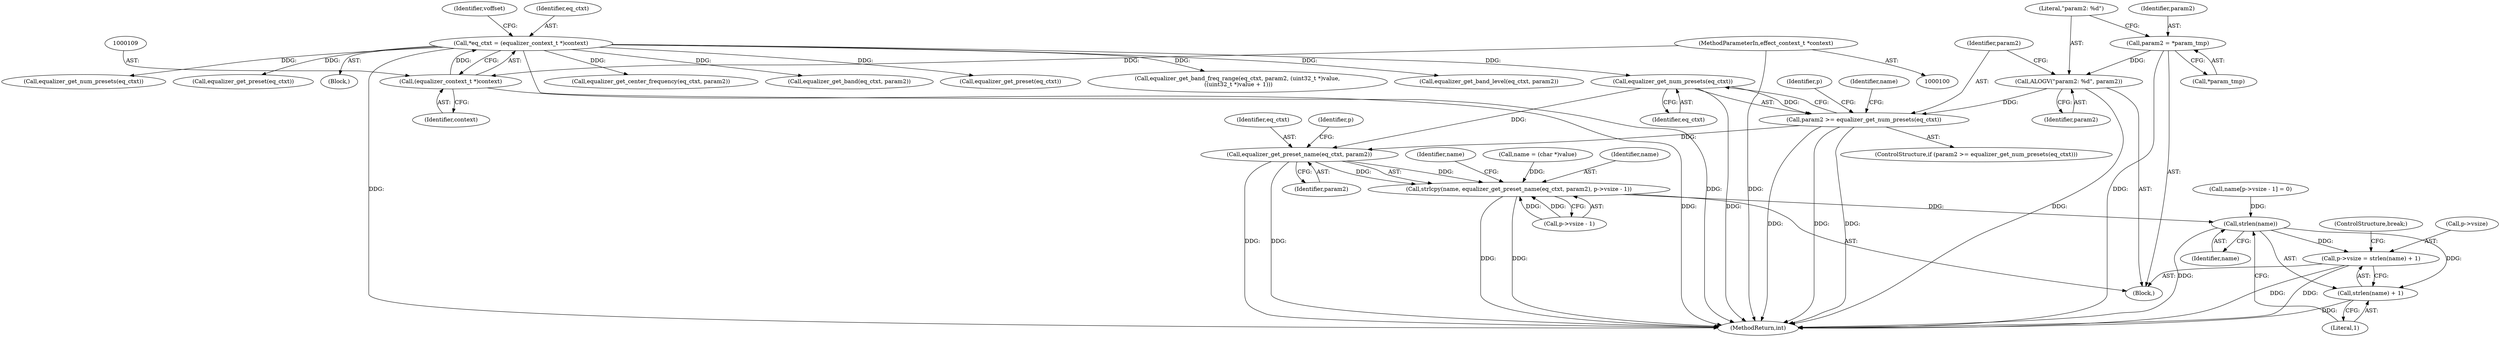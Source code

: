 digraph "0_Android_d72ea85c78a1a68bf99fd5804ad9784b4102fe57@pointer" {
"1000567" [label="(Call,equalizer_get_preset_name(eq_ctxt, param2))"];
"1000550" [label="(Call,equalizer_get_num_presets(eq_ctxt))"];
"1000106" [label="(Call,*eq_ctxt = (equalizer_context_t *)context)"];
"1000108" [label="(Call,(equalizer_context_t *)context)"];
"1000101" [label="(MethodParameterIn,effect_context_t *context)"];
"1000548" [label="(Call,param2 >= equalizer_get_num_presets(eq_ctxt))"];
"1000544" [label="(Call,ALOGV(\"param2: %d\", param2))"];
"1000540" [label="(Call,param2 = *param_tmp)"];
"1000565" [label="(Call,strlcpy(name, equalizer_get_preset_name(eq_ctxt, param2), p->vsize - 1))"];
"1000589" [label="(Call,strlen(name))"];
"1000584" [label="(Call,p->vsize = strlen(name) + 1)"];
"1000588" [label="(Call,strlen(name) + 1)"];
"1000551" [label="(Identifier,eq_ctxt)"];
"1000590" [label="(Identifier,name)"];
"1000560" [label="(Call,name = (char *)value)"];
"1000113" [label="(Identifier,voffset)"];
"1000438" [label="(Call,equalizer_get_center_frequency(eq_ctxt, param2))"];
"1000540" [label="(Call,param2 = *param_tmp)"];
"1000567" [label="(Call,equalizer_get_preset_name(eq_ctxt, param2))"];
"1000575" [label="(Call,name[p->vsize - 1] = 0)"];
"1000565" [label="(Call,strlcpy(name, equalizer_get_preset_name(eq_ctxt, param2), p->vsize - 1))"];
"1000566" [label="(Identifier,name)"];
"1000547" [label="(ControlStructure,if (param2 >= equalizer_get_num_presets(eq_ctxt)))"];
"1000548" [label="(Call,param2 >= equalizer_get_num_presets(eq_ctxt))"];
"1000504" [label="(Call,equalizer_get_band(eq_ctxt, param2))"];
"1000555" [label="(Identifier,p)"];
"1000561" [label="(Identifier,name)"];
"1000577" [label="(Identifier,name)"];
"1000588" [label="(Call,strlen(name) + 1)"];
"1000542" [label="(Call,*param_tmp)"];
"1000570" [label="(Call,p->vsize - 1)"];
"1000569" [label="(Identifier,param2)"];
"1000589" [label="(Call,strlen(name))"];
"1000610" [label="(Call,equalizer_get_preset(eq_ctxt))"];
"1000549" [label="(Identifier,param2)"];
"1000550" [label="(Call,equalizer_get_num_presets(eq_ctxt))"];
"1000592" [label="(ControlStructure,break;)"];
"1000572" [label="(Identifier,p)"];
"1000318" [label="(Block,)"];
"1000108" [label="(Call,(equalizer_context_t *)context)"];
"1000477" [label="(Call,equalizer_get_band_freq_range(eq_ctxt, param2, (uint32_t *)value,\n ((uint32_t *)value + 1)))"];
"1000394" [label="(Call,equalizer_get_band_level(eq_ctxt, param2))"];
"1000533" [label="(Call,equalizer_get_num_presets(eq_ctxt))"];
"1000519" [label="(Call,equalizer_get_preset(eq_ctxt))"];
"1000651" [label="(MethodReturn,int)"];
"1000544" [label="(Call,ALOGV(\"param2: %d\", param2))"];
"1000106" [label="(Call,*eq_ctxt = (equalizer_context_t *)context)"];
"1000585" [label="(Call,p->vsize)"];
"1000101" [label="(MethodParameterIn,effect_context_t *context)"];
"1000568" [label="(Identifier,eq_ctxt)"];
"1000545" [label="(Literal,\"param2: %d\")"];
"1000110" [label="(Identifier,context)"];
"1000546" [label="(Identifier,param2)"];
"1000107" [label="(Identifier,eq_ctxt)"];
"1000584" [label="(Call,p->vsize = strlen(name) + 1)"];
"1000104" [label="(Block,)"];
"1000591" [label="(Literal,1)"];
"1000541" [label="(Identifier,param2)"];
"1000567" -> "1000565"  [label="AST: "];
"1000567" -> "1000569"  [label="CFG: "];
"1000568" -> "1000567"  [label="AST: "];
"1000569" -> "1000567"  [label="AST: "];
"1000572" -> "1000567"  [label="CFG: "];
"1000567" -> "1000651"  [label="DDG: "];
"1000567" -> "1000651"  [label="DDG: "];
"1000567" -> "1000565"  [label="DDG: "];
"1000567" -> "1000565"  [label="DDG: "];
"1000550" -> "1000567"  [label="DDG: "];
"1000548" -> "1000567"  [label="DDG: "];
"1000550" -> "1000548"  [label="AST: "];
"1000550" -> "1000551"  [label="CFG: "];
"1000551" -> "1000550"  [label="AST: "];
"1000548" -> "1000550"  [label="CFG: "];
"1000550" -> "1000651"  [label="DDG: "];
"1000550" -> "1000548"  [label="DDG: "];
"1000106" -> "1000550"  [label="DDG: "];
"1000106" -> "1000104"  [label="AST: "];
"1000106" -> "1000108"  [label="CFG: "];
"1000107" -> "1000106"  [label="AST: "];
"1000108" -> "1000106"  [label="AST: "];
"1000113" -> "1000106"  [label="CFG: "];
"1000106" -> "1000651"  [label="DDG: "];
"1000106" -> "1000651"  [label="DDG: "];
"1000108" -> "1000106"  [label="DDG: "];
"1000106" -> "1000394"  [label="DDG: "];
"1000106" -> "1000438"  [label="DDG: "];
"1000106" -> "1000477"  [label="DDG: "];
"1000106" -> "1000504"  [label="DDG: "];
"1000106" -> "1000519"  [label="DDG: "];
"1000106" -> "1000533"  [label="DDG: "];
"1000106" -> "1000610"  [label="DDG: "];
"1000108" -> "1000110"  [label="CFG: "];
"1000109" -> "1000108"  [label="AST: "];
"1000110" -> "1000108"  [label="AST: "];
"1000108" -> "1000651"  [label="DDG: "];
"1000101" -> "1000108"  [label="DDG: "];
"1000101" -> "1000100"  [label="AST: "];
"1000101" -> "1000651"  [label="DDG: "];
"1000548" -> "1000547"  [label="AST: "];
"1000549" -> "1000548"  [label="AST: "];
"1000555" -> "1000548"  [label="CFG: "];
"1000561" -> "1000548"  [label="CFG: "];
"1000548" -> "1000651"  [label="DDG: "];
"1000548" -> "1000651"  [label="DDG: "];
"1000548" -> "1000651"  [label="DDG: "];
"1000544" -> "1000548"  [label="DDG: "];
"1000544" -> "1000318"  [label="AST: "];
"1000544" -> "1000546"  [label="CFG: "];
"1000545" -> "1000544"  [label="AST: "];
"1000546" -> "1000544"  [label="AST: "];
"1000549" -> "1000544"  [label="CFG: "];
"1000544" -> "1000651"  [label="DDG: "];
"1000540" -> "1000544"  [label="DDG: "];
"1000540" -> "1000318"  [label="AST: "];
"1000540" -> "1000542"  [label="CFG: "];
"1000541" -> "1000540"  [label="AST: "];
"1000542" -> "1000540"  [label="AST: "];
"1000545" -> "1000540"  [label="CFG: "];
"1000540" -> "1000651"  [label="DDG: "];
"1000565" -> "1000318"  [label="AST: "];
"1000565" -> "1000570"  [label="CFG: "];
"1000566" -> "1000565"  [label="AST: "];
"1000570" -> "1000565"  [label="AST: "];
"1000577" -> "1000565"  [label="CFG: "];
"1000565" -> "1000651"  [label="DDG: "];
"1000565" -> "1000651"  [label="DDG: "];
"1000560" -> "1000565"  [label="DDG: "];
"1000570" -> "1000565"  [label="DDG: "];
"1000570" -> "1000565"  [label="DDG: "];
"1000565" -> "1000589"  [label="DDG: "];
"1000589" -> "1000588"  [label="AST: "];
"1000589" -> "1000590"  [label="CFG: "];
"1000590" -> "1000589"  [label="AST: "];
"1000591" -> "1000589"  [label="CFG: "];
"1000589" -> "1000651"  [label="DDG: "];
"1000589" -> "1000584"  [label="DDG: "];
"1000589" -> "1000588"  [label="DDG: "];
"1000575" -> "1000589"  [label="DDG: "];
"1000584" -> "1000318"  [label="AST: "];
"1000584" -> "1000588"  [label="CFG: "];
"1000585" -> "1000584"  [label="AST: "];
"1000588" -> "1000584"  [label="AST: "];
"1000592" -> "1000584"  [label="CFG: "];
"1000584" -> "1000651"  [label="DDG: "];
"1000584" -> "1000651"  [label="DDG: "];
"1000588" -> "1000591"  [label="CFG: "];
"1000591" -> "1000588"  [label="AST: "];
"1000588" -> "1000651"  [label="DDG: "];
}

